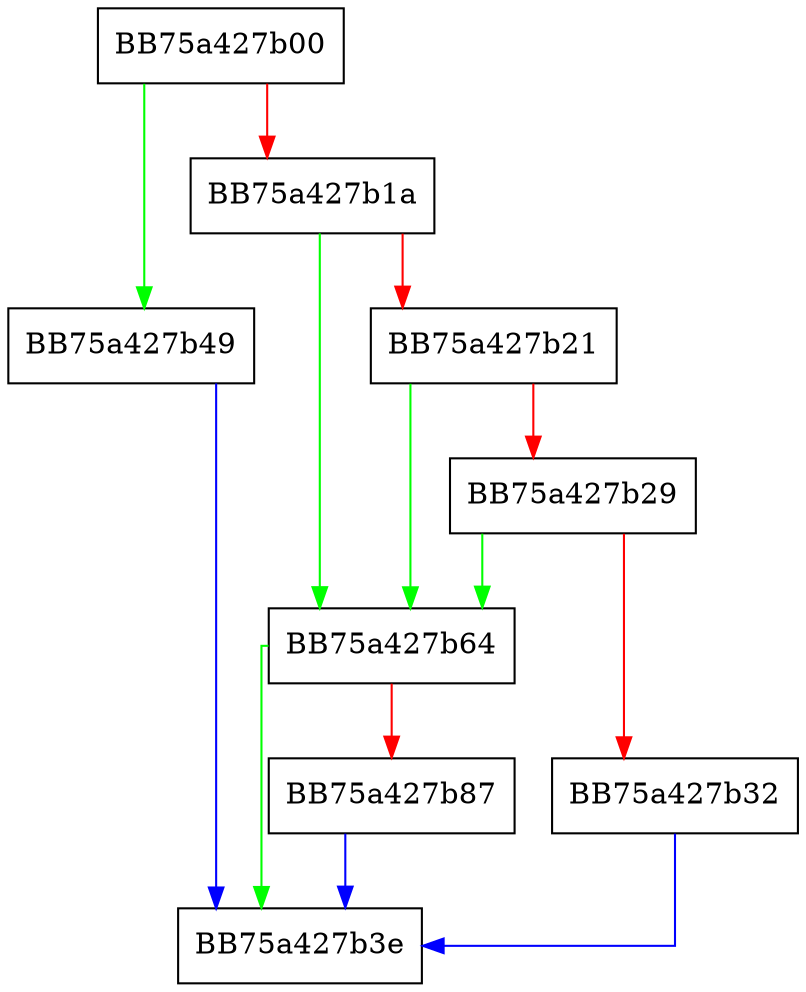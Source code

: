 digraph VMAlloc {
  node [shape="box"];
  graph [splines=ortho];
  BB75a427b00 -> BB75a427b49 [color="green"];
  BB75a427b00 -> BB75a427b1a [color="red"];
  BB75a427b1a -> BB75a427b64 [color="green"];
  BB75a427b1a -> BB75a427b21 [color="red"];
  BB75a427b21 -> BB75a427b64 [color="green"];
  BB75a427b21 -> BB75a427b29 [color="red"];
  BB75a427b29 -> BB75a427b64 [color="green"];
  BB75a427b29 -> BB75a427b32 [color="red"];
  BB75a427b32 -> BB75a427b3e [color="blue"];
  BB75a427b49 -> BB75a427b3e [color="blue"];
  BB75a427b64 -> BB75a427b3e [color="green"];
  BB75a427b64 -> BB75a427b87 [color="red"];
  BB75a427b87 -> BB75a427b3e [color="blue"];
}